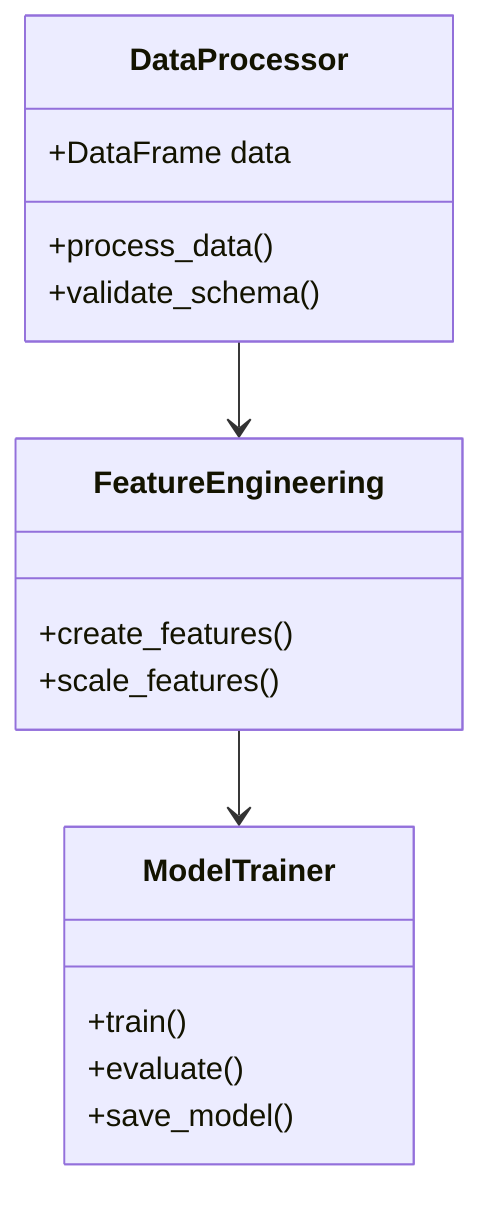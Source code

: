 classDiagram
    class DataProcessor {
        +DataFrame data
        +process_data()
        +validate_schema()
    }
    
    class FeatureEngineering {
        +create_features()
        +scale_features()
    }
    
    class ModelTrainer {
        +train()
        +evaluate()
        +save_model()
    }
    
    DataProcessor --> FeatureEngineering
    FeatureEngineering --> ModelTrainer
